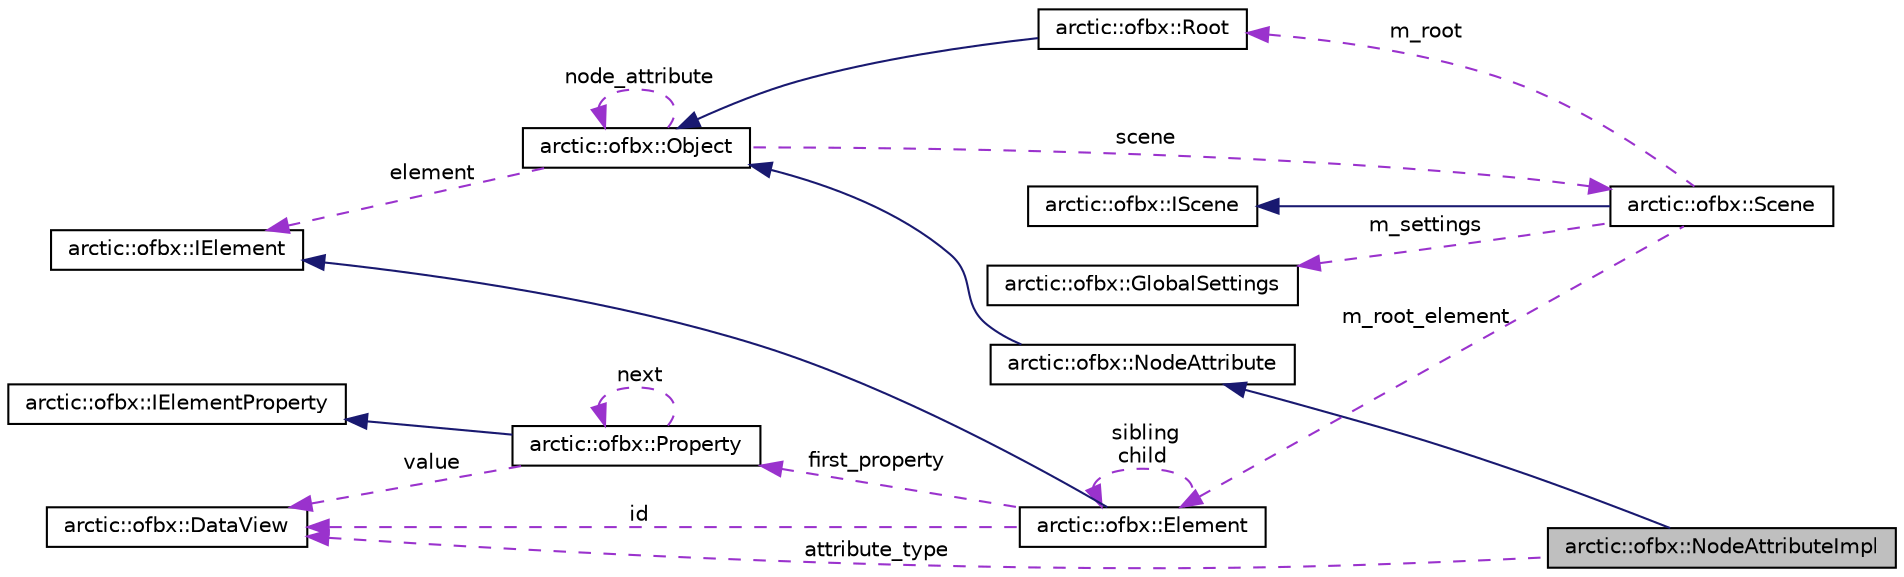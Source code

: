 digraph "arctic::ofbx::NodeAttributeImpl"
{
 // LATEX_PDF_SIZE
  edge [fontname="Helvetica",fontsize="10",labelfontname="Helvetica",labelfontsize="10"];
  node [fontname="Helvetica",fontsize="10",shape=record];
  rankdir="LR";
  Node3 [label="arctic::ofbx::NodeAttributeImpl",height=0.2,width=0.4,color="black", fillcolor="grey75", style="filled", fontcolor="black",tooltip=" "];
  Node4 -> Node3 [dir="back",color="midnightblue",fontsize="10",style="solid",fontname="Helvetica"];
  Node4 [label="arctic::ofbx::NodeAttribute",height=0.2,width=0.4,color="black", fillcolor="white", style="filled",URL="$structarctic_1_1ofbx_1_1_node_attribute.html",tooltip=" "];
  Node5 -> Node4 [dir="back",color="midnightblue",fontsize="10",style="solid",fontname="Helvetica"];
  Node5 [label="arctic::ofbx::Object",height=0.2,width=0.4,color="black", fillcolor="white", style="filled",URL="$structarctic_1_1ofbx_1_1_object.html",tooltip=" "];
  Node6 -> Node5 [dir="back",color="darkorchid3",fontsize="10",style="dashed",label=" scene" ,fontname="Helvetica"];
  Node6 [label="arctic::ofbx::Scene",height=0.2,width=0.4,color="black", fillcolor="white", style="filled",URL="$structarctic_1_1ofbx_1_1_scene.html",tooltip=" "];
  Node7 -> Node6 [dir="back",color="midnightblue",fontsize="10",style="solid",fontname="Helvetica"];
  Node7 [label="arctic::ofbx::IScene",height=0.2,width=0.4,color="black", fillcolor="white", style="filled",URL="$structarctic_1_1ofbx_1_1_i_scene.html",tooltip=" "];
  Node8 -> Node6 [dir="back",color="darkorchid3",fontsize="10",style="dashed",label=" m_root" ,fontname="Helvetica"];
  Node8 [label="arctic::ofbx::Root",height=0.2,width=0.4,color="black", fillcolor="white", style="filled",URL="$structarctic_1_1ofbx_1_1_root.html",tooltip=" "];
  Node5 -> Node8 [dir="back",color="midnightblue",fontsize="10",style="solid",fontname="Helvetica"];
  Node9 -> Node6 [dir="back",color="darkorchid3",fontsize="10",style="dashed",label=" m_settings" ,fontname="Helvetica"];
  Node9 [label="arctic::ofbx::GlobalSettings",height=0.2,width=0.4,color="black", fillcolor="white", style="filled",URL="$structarctic_1_1ofbx_1_1_global_settings.html",tooltip=" "];
  Node10 -> Node6 [dir="back",color="darkorchid3",fontsize="10",style="dashed",label=" m_root_element" ,fontname="Helvetica"];
  Node10 [label="arctic::ofbx::Element",height=0.2,width=0.4,color="black", fillcolor="white", style="filled",URL="$structarctic_1_1ofbx_1_1_element.html",tooltip=" "];
  Node11 -> Node10 [dir="back",color="midnightblue",fontsize="10",style="solid",fontname="Helvetica"];
  Node11 [label="arctic::ofbx::IElement",height=0.2,width=0.4,color="black", fillcolor="white", style="filled",URL="$structarctic_1_1ofbx_1_1_i_element.html",tooltip=" "];
  Node12 -> Node10 [dir="back",color="darkorchid3",fontsize="10",style="dashed",label=" first_property" ,fontname="Helvetica"];
  Node12 [label="arctic::ofbx::Property",height=0.2,width=0.4,color="black", fillcolor="white", style="filled",URL="$structarctic_1_1ofbx_1_1_property.html",tooltip=" "];
  Node13 -> Node12 [dir="back",color="midnightblue",fontsize="10",style="solid",fontname="Helvetica"];
  Node13 [label="arctic::ofbx::IElementProperty",height=0.2,width=0.4,color="black", fillcolor="white", style="filled",URL="$structarctic_1_1ofbx_1_1_i_element_property.html",tooltip=" "];
  Node12 -> Node12 [dir="back",color="darkorchid3",fontsize="10",style="dashed",label=" next" ,fontname="Helvetica"];
  Node14 -> Node12 [dir="back",color="darkorchid3",fontsize="10",style="dashed",label=" value" ,fontname="Helvetica"];
  Node14 [label="arctic::ofbx::DataView",height=0.2,width=0.4,color="black", fillcolor="white", style="filled",URL="$structarctic_1_1ofbx_1_1_data_view.html",tooltip=" "];
  Node10 -> Node10 [dir="back",color="darkorchid3",fontsize="10",style="dashed",label=" sibling\nchild" ,fontname="Helvetica"];
  Node14 -> Node10 [dir="back",color="darkorchid3",fontsize="10",style="dashed",label=" id" ,fontname="Helvetica"];
  Node5 -> Node5 [dir="back",color="darkorchid3",fontsize="10",style="dashed",label=" node_attribute" ,fontname="Helvetica"];
  Node11 -> Node5 [dir="back",color="darkorchid3",fontsize="10",style="dashed",label=" element" ,fontname="Helvetica"];
  Node14 -> Node3 [dir="back",color="darkorchid3",fontsize="10",style="dashed",label=" attribute_type" ,fontname="Helvetica"];
}
